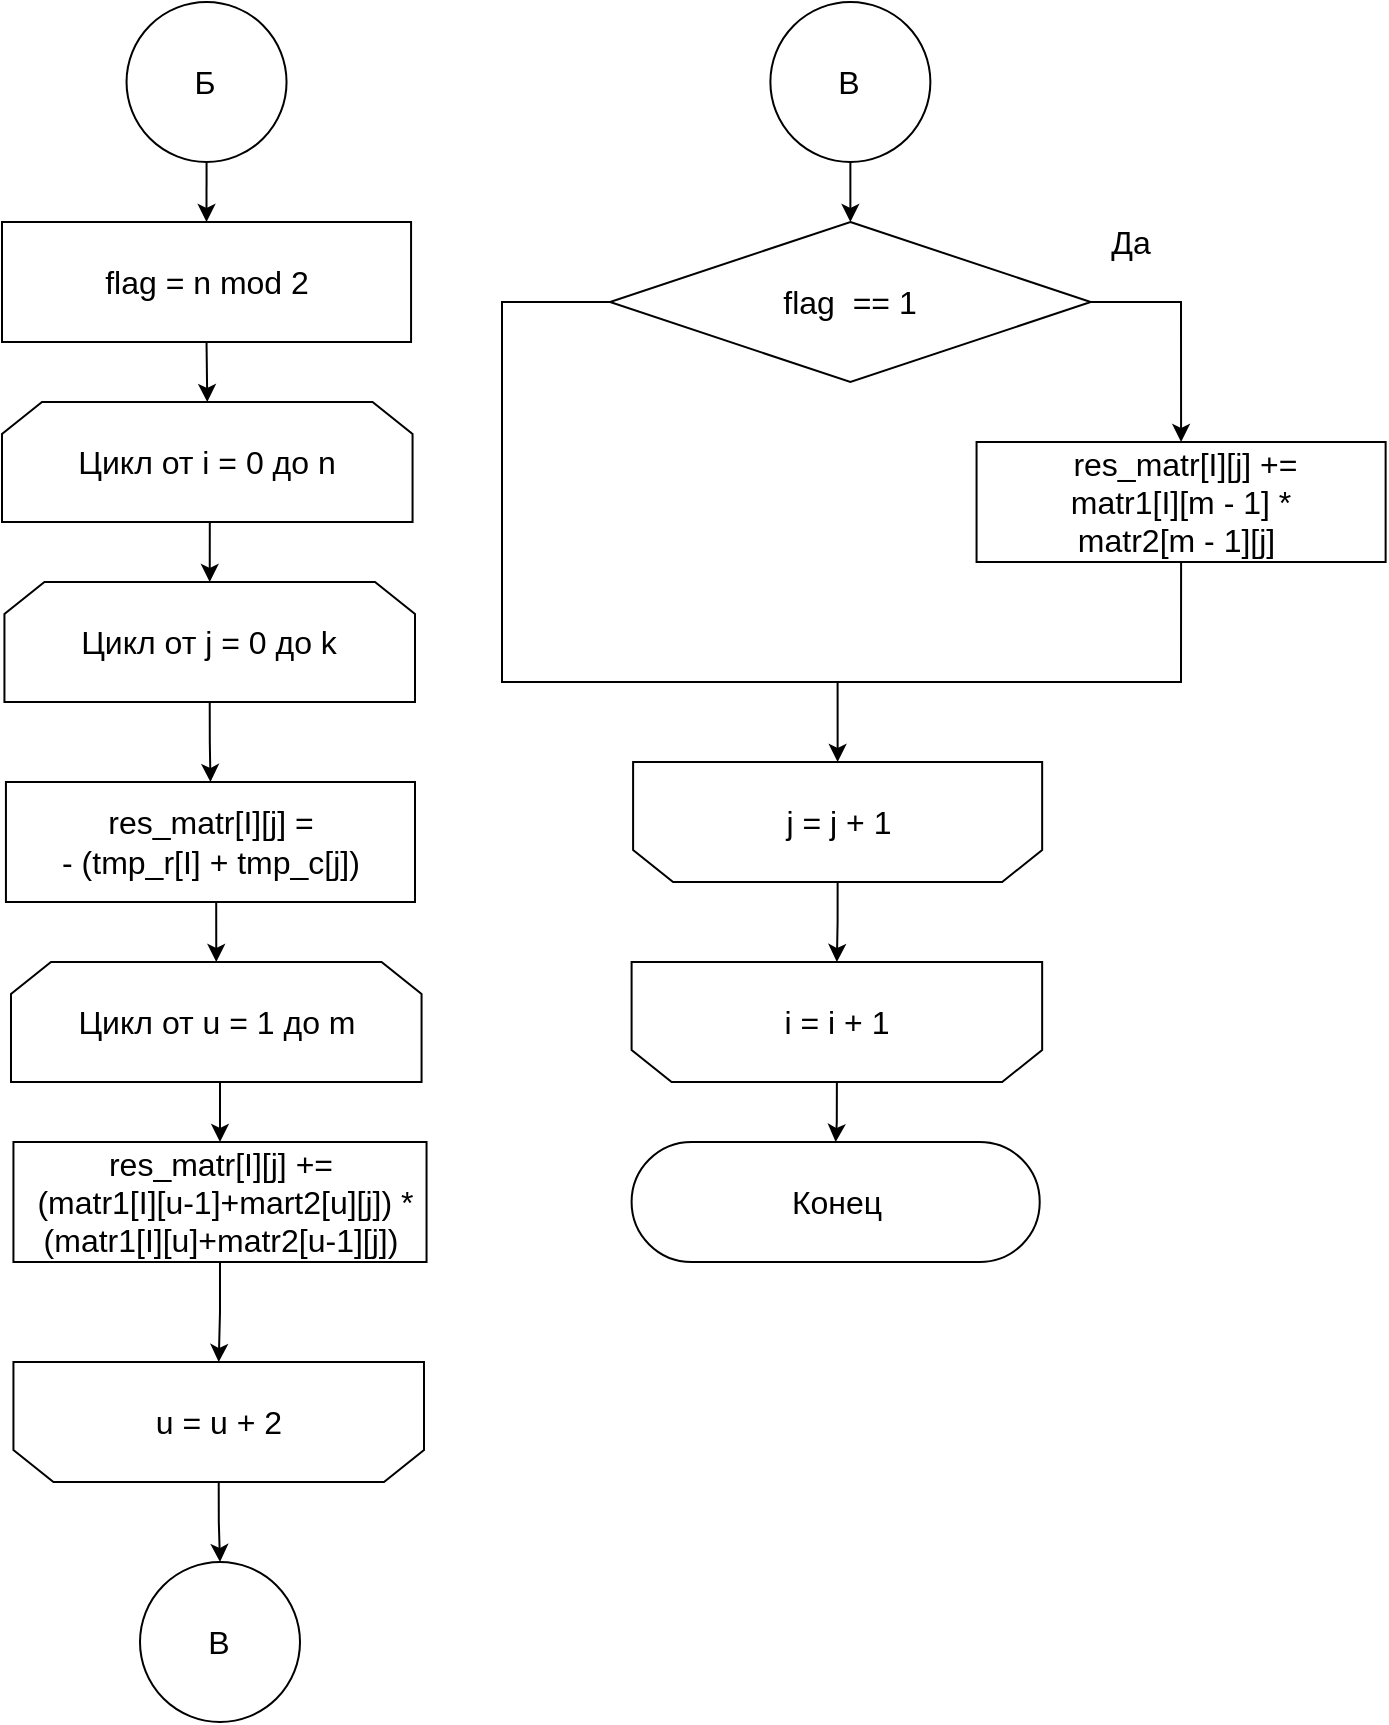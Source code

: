 <mxfile version="15.5.6" type="device"><diagram id="9p7ETeqKI2-HOKHrwE1w" name="Page-1"><mxGraphModel dx="1310" dy="2077" grid="1" gridSize="10" guides="1" tooltips="1" connect="1" arrows="1" fold="1" page="1" pageScale="1" pageWidth="827" pageHeight="1169" math="0" shadow="0"><root><mxCell id="0"/><mxCell id="1" parent="0"/><mxCell id="_2rogCYVnXBD42BFFkkh-27" style="edgeStyle=orthogonalEdgeStyle;rounded=0;orthogonalLoop=1;jettySize=auto;html=1;exitX=0.5;exitY=1;exitDx=0;exitDy=0;entryX=0.5;entryY=0;entryDx=0;entryDy=0;fontSize=16;" edge="1" parent="1" source="_2rogCYVnXBD42BFFkkh-1" target="_2rogCYVnXBD42BFFkkh-3"><mxGeometry relative="1" as="geometry"/></mxCell><mxCell id="_2rogCYVnXBD42BFFkkh-1" value="" style="ellipse;whiteSpace=wrap;html=1;aspect=fixed;" vertex="1" parent="1"><mxGeometry x="142.27" y="-1140" width="80" height="80" as="geometry"/></mxCell><mxCell id="_2rogCYVnXBD42BFFkkh-2" value="&lt;font size=&quot;3&quot;&gt;Б&lt;/font&gt;" style="text;html=1;align=center;verticalAlign=middle;resizable=0;points=[];autosize=1;strokeColor=none;fillColor=none;" vertex="1" parent="1"><mxGeometry x="166.05" y="-1110" width="30" height="20" as="geometry"/></mxCell><mxCell id="_2rogCYVnXBD42BFFkkh-28" style="edgeStyle=orthogonalEdgeStyle;rounded=0;orthogonalLoop=1;jettySize=auto;html=1;exitX=0.5;exitY=1;exitDx=0;exitDy=0;entryX=0.5;entryY=0;entryDx=0;entryDy=0;fontSize=16;" edge="1" parent="1" source="_2rogCYVnXBD42BFFkkh-3" target="_2rogCYVnXBD42BFFkkh-7"><mxGeometry relative="1" as="geometry"/></mxCell><mxCell id="_2rogCYVnXBD42BFFkkh-3" value="&lt;font&gt;&lt;font size=&quot;3&quot;&gt;flag = n mod 2&lt;/font&gt;&lt;br&gt;&lt;/font&gt;" style="rounded=0;whiteSpace=wrap;html=1;shadow=0;glass=0;sketch=0;strokeWidth=1;gradientColor=none;" vertex="1" parent="1"><mxGeometry x="80.0" y="-1030" width="204.53" height="60" as="geometry"/></mxCell><mxCell id="_2rogCYVnXBD42BFFkkh-41" style="edgeStyle=orthogonalEdgeStyle;rounded=0;orthogonalLoop=1;jettySize=auto;html=1;exitX=0.5;exitY=1;exitDx=0;exitDy=0;fontSize=16;endArrow=none;endFill=0;" edge="1" parent="1" source="_2rogCYVnXBD42BFFkkh-5"><mxGeometry relative="1" as="geometry"><mxPoint x="480" y="-800" as="targetPoint"/><Array as="points"><mxPoint x="670" y="-800"/><mxPoint x="500" y="-800"/></Array></mxGeometry></mxCell><mxCell id="_2rogCYVnXBD42BFFkkh-5" value="&lt;font&gt;&lt;font size=&quot;3&quot;&gt;&amp;nbsp;res_matr[I][j] += &lt;br&gt;matr1[I][m - 1] * &lt;br&gt;matr2[m - 1][j]&amp;nbsp;&lt;/font&gt;&lt;br&gt;&lt;/font&gt;" style="rounded=0;whiteSpace=wrap;html=1;shadow=0;glass=0;sketch=0;strokeWidth=1;gradientColor=none;" vertex="1" parent="1"><mxGeometry x="567.28" y="-920" width="204.53" height="60" as="geometry"/></mxCell><mxCell id="_2rogCYVnXBD42BFFkkh-29" style="edgeStyle=orthogonalEdgeStyle;rounded=0;orthogonalLoop=1;jettySize=auto;html=1;exitX=0.5;exitY=1;exitDx=0;exitDy=0;entryX=0.5;entryY=0;entryDx=0;entryDy=0;fontSize=16;" edge="1" parent="1" source="_2rogCYVnXBD42BFFkkh-7" target="_2rogCYVnXBD42BFFkkh-9"><mxGeometry relative="1" as="geometry"/></mxCell><mxCell id="_2rogCYVnXBD42BFFkkh-7" value="&lt;font style=&quot;font-size: 16px&quot;&gt;Цикл от i = 0 до n&lt;/font&gt;" style="shape=loopLimit;whiteSpace=wrap;html=1;strokeWidth=1;" vertex="1" parent="1"><mxGeometry x="80.0" y="-940" width="205.28" height="60" as="geometry"/></mxCell><mxCell id="_2rogCYVnXBD42BFFkkh-30" style="edgeStyle=orthogonalEdgeStyle;rounded=0;orthogonalLoop=1;jettySize=auto;html=1;exitX=0.5;exitY=1;exitDx=0;exitDy=0;entryX=0.5;entryY=0;entryDx=0;entryDy=0;fontSize=16;" edge="1" parent="1" source="_2rogCYVnXBD42BFFkkh-9" target="_2rogCYVnXBD42BFFkkh-20"><mxGeometry relative="1" as="geometry"/></mxCell><mxCell id="_2rogCYVnXBD42BFFkkh-9" value="&lt;font style=&quot;font-size: 16px&quot;&gt;Цикл от j = 0 до k&lt;br&gt;&lt;/font&gt;" style="shape=loopLimit;whiteSpace=wrap;html=1;strokeWidth=1;" vertex="1" parent="1"><mxGeometry x="81.22" y="-850" width="205.28" height="60" as="geometry"/></mxCell><mxCell id="_2rogCYVnXBD42BFFkkh-38" style="edgeStyle=orthogonalEdgeStyle;rounded=0;orthogonalLoop=1;jettySize=auto;html=1;exitX=0.5;exitY=0;exitDx=0;exitDy=0;entryX=0.5;entryY=1;entryDx=0;entryDy=0;fontSize=16;" edge="1" parent="1" source="_2rogCYVnXBD42BFFkkh-11" target="_2rogCYVnXBD42BFFkkh-13"><mxGeometry relative="1" as="geometry"/></mxCell><mxCell id="_2rogCYVnXBD42BFFkkh-11" value="&lt;font style=&quot;font-size: 16px&quot;&gt;j = j + 1&lt;br&gt;&lt;/font&gt;" style="shape=loopLimit;whiteSpace=wrap;html=1;strokeWidth=1;direction=west;" vertex="1" parent="1"><mxGeometry x="395.55" y="-760" width="204.53" height="60" as="geometry"/></mxCell><mxCell id="_2rogCYVnXBD42BFFkkh-39" style="edgeStyle=orthogonalEdgeStyle;rounded=0;orthogonalLoop=1;jettySize=auto;html=1;exitX=0.5;exitY=0;exitDx=0;exitDy=0;fontSize=16;" edge="1" parent="1" source="_2rogCYVnXBD42BFFkkh-13" target="_2rogCYVnXBD42BFFkkh-14"><mxGeometry relative="1" as="geometry"/></mxCell><mxCell id="_2rogCYVnXBD42BFFkkh-13" value="&lt;font style=&quot;font-size: 16px&quot;&gt;i = i + 1&lt;/font&gt;" style="shape=loopLimit;whiteSpace=wrap;html=1;strokeWidth=1;direction=west;" vertex="1" parent="1"><mxGeometry x="394.8" y="-660" width="205.28" height="60" as="geometry"/></mxCell><mxCell id="_2rogCYVnXBD42BFFkkh-14" value="&lt;font style=&quot;font-size: 16px&quot;&gt;Конец&lt;/font&gt;" style="html=1;dashed=0;whitespace=wrap;shape=mxgraph.dfd.start" vertex="1" parent="1"><mxGeometry x="394.8" y="-570" width="204.06" height="60" as="geometry"/></mxCell><mxCell id="_2rogCYVnXBD42BFFkkh-32" style="edgeStyle=orthogonalEdgeStyle;rounded=0;orthogonalLoop=1;jettySize=auto;html=1;exitX=0.5;exitY=1;exitDx=0;exitDy=0;entryX=0.5;entryY=0;entryDx=0;entryDy=0;fontSize=16;" edge="1" parent="1" source="_2rogCYVnXBD42BFFkkh-16" target="_2rogCYVnXBD42BFFkkh-21"><mxGeometry relative="1" as="geometry"/></mxCell><mxCell id="_2rogCYVnXBD42BFFkkh-16" value="&lt;font style=&quot;font-size: 16px&quot;&gt;Цикл от u = 1 до m&lt;br&gt;&lt;/font&gt;" style="shape=loopLimit;whiteSpace=wrap;html=1;strokeWidth=1;" vertex="1" parent="1"><mxGeometry x="84.5" y="-660" width="205.28" height="60" as="geometry"/></mxCell><mxCell id="_2rogCYVnXBD42BFFkkh-34" style="edgeStyle=orthogonalEdgeStyle;rounded=0;orthogonalLoop=1;jettySize=auto;html=1;exitX=0.5;exitY=0;exitDx=0;exitDy=0;entryX=0.5;entryY=0;entryDx=0;entryDy=0;fontSize=16;" edge="1" parent="1" source="_2rogCYVnXBD42BFFkkh-19" target="_2rogCYVnXBD42BFFkkh-22"><mxGeometry relative="1" as="geometry"/></mxCell><mxCell id="_2rogCYVnXBD42BFFkkh-19" value="&lt;font style=&quot;font-size: 16px&quot;&gt;u = u + 2&lt;/font&gt;" style="shape=loopLimit;whiteSpace=wrap;html=1;strokeWidth=1;direction=west;" vertex="1" parent="1"><mxGeometry x="85.72" y="-460" width="205.28" height="60" as="geometry"/></mxCell><mxCell id="_2rogCYVnXBD42BFFkkh-31" style="edgeStyle=orthogonalEdgeStyle;rounded=0;orthogonalLoop=1;jettySize=auto;html=1;exitX=0.5;exitY=1;exitDx=0;exitDy=0;entryX=0.5;entryY=0;entryDx=0;entryDy=0;fontSize=16;" edge="1" parent="1" source="_2rogCYVnXBD42BFFkkh-20" target="_2rogCYVnXBD42BFFkkh-16"><mxGeometry relative="1" as="geometry"/></mxCell><mxCell id="_2rogCYVnXBD42BFFkkh-20" value="&lt;font style=&quot;font-size: 16px&quot;&gt;&lt;font style=&quot;font-size: 16px&quot;&gt;&amp;nbsp;res_matr[I][j] =&amp;nbsp;&lt;br&gt;&lt;/font&gt;- (tmp_r[I] + tmp_c[j])&lt;br&gt;&lt;/font&gt;" style="rounded=0;whiteSpace=wrap;html=1;shadow=0;glass=0;sketch=0;strokeWidth=1;gradientColor=none;" vertex="1" parent="1"><mxGeometry x="81.97" y="-750" width="204.53" height="60" as="geometry"/></mxCell><mxCell id="_2rogCYVnXBD42BFFkkh-33" style="edgeStyle=orthogonalEdgeStyle;rounded=0;orthogonalLoop=1;jettySize=auto;html=1;exitX=0.5;exitY=1;exitDx=0;exitDy=0;entryX=0.5;entryY=1;entryDx=0;entryDy=0;fontSize=16;" edge="1" parent="1" source="_2rogCYVnXBD42BFFkkh-21" target="_2rogCYVnXBD42BFFkkh-19"><mxGeometry relative="1" as="geometry"/></mxCell><mxCell id="_2rogCYVnXBD42BFFkkh-21" value="&lt;font&gt;&lt;font size=&quot;3&quot;&gt;res_matr[I][j] +=&lt;br&gt;&amp;nbsp;(matr1[I][u-1]+mart2[u][j]) * (&lt;/font&gt;&lt;span style=&quot;font-size: medium&quot;&gt;matr1[I][u]+matr2[u-1][j]&lt;/span&gt;&lt;font size=&quot;3&quot;&gt;)&lt;/font&gt;&lt;br&gt;&lt;/font&gt;" style="rounded=0;whiteSpace=wrap;html=1;shadow=0;glass=0;sketch=0;strokeWidth=1;gradientColor=none;" vertex="1" parent="1"><mxGeometry x="85.72" y="-570" width="206.55" height="60" as="geometry"/></mxCell><mxCell id="_2rogCYVnXBD42BFFkkh-22" value="" style="ellipse;whiteSpace=wrap;html=1;aspect=fixed;" vertex="1" parent="1"><mxGeometry x="149" y="-360" width="80" height="80" as="geometry"/></mxCell><mxCell id="_2rogCYVnXBD42BFFkkh-23" value="&lt;font size=&quot;3&quot;&gt;В&lt;/font&gt;" style="text;html=1;align=center;verticalAlign=middle;resizable=0;points=[];autosize=1;strokeColor=none;fillColor=none;" vertex="1" parent="1"><mxGeometry x="172.78" y="-330" width="30" height="20" as="geometry"/></mxCell><mxCell id="_2rogCYVnXBD42BFFkkh-35" style="edgeStyle=orthogonalEdgeStyle;rounded=0;orthogonalLoop=1;jettySize=auto;html=1;exitX=0.5;exitY=1;exitDx=0;exitDy=0;entryX=0.5;entryY=0;entryDx=0;entryDy=0;entryPerimeter=0;fontSize=16;" edge="1" parent="1" source="_2rogCYVnXBD42BFFkkh-24" target="_2rogCYVnXBD42BFFkkh-26"><mxGeometry relative="1" as="geometry"/></mxCell><mxCell id="_2rogCYVnXBD42BFFkkh-24" value="" style="ellipse;whiteSpace=wrap;html=1;aspect=fixed;" vertex="1" parent="1"><mxGeometry x="464.19" y="-1140" width="80" height="80" as="geometry"/></mxCell><mxCell id="_2rogCYVnXBD42BFFkkh-25" value="&lt;font size=&quot;3&quot;&gt;В&lt;/font&gt;" style="text;html=1;align=center;verticalAlign=middle;resizable=0;points=[];autosize=1;strokeColor=none;fillColor=none;" vertex="1" parent="1"><mxGeometry x="487.97" y="-1110" width="30" height="20" as="geometry"/></mxCell><mxCell id="_2rogCYVnXBD42BFFkkh-36" style="edgeStyle=orthogonalEdgeStyle;rounded=0;orthogonalLoop=1;jettySize=auto;html=1;exitX=1;exitY=0.5;exitDx=0;exitDy=0;exitPerimeter=0;entryX=0.5;entryY=0;entryDx=0;entryDy=0;fontSize=16;" edge="1" parent="1" source="_2rogCYVnXBD42BFFkkh-26" target="_2rogCYVnXBD42BFFkkh-5"><mxGeometry relative="1" as="geometry"/></mxCell><mxCell id="_2rogCYVnXBD42BFFkkh-37" style="edgeStyle=orthogonalEdgeStyle;rounded=0;orthogonalLoop=1;jettySize=auto;html=1;exitX=0;exitY=0.5;exitDx=0;exitDy=0;exitPerimeter=0;entryX=0.5;entryY=1;entryDx=0;entryDy=0;fontSize=16;" edge="1" parent="1" source="_2rogCYVnXBD42BFFkkh-26" target="_2rogCYVnXBD42BFFkkh-11"><mxGeometry relative="1" as="geometry"><Array as="points"><mxPoint x="330" y="-990"/><mxPoint x="330" y="-800"/><mxPoint x="498" y="-800"/></Array></mxGeometry></mxCell><mxCell id="_2rogCYVnXBD42BFFkkh-26" value="&lt;font size=&quot;3&quot;&gt;flag&amp;nbsp;&amp;nbsp;== 1&lt;/font&gt;" style="strokeWidth=1;html=1;shape=mxgraph.flowchart.decision;whiteSpace=wrap;rounded=1;shadow=0;glass=0;sketch=0;gradientColor=none;" vertex="1" parent="1"><mxGeometry x="384.0" y="-1030" width="240.38" height="80" as="geometry"/></mxCell><mxCell id="_2rogCYVnXBD42BFFkkh-42" value="Да" style="text;html=1;align=center;verticalAlign=middle;resizable=0;points=[];autosize=1;strokeColor=none;fillColor=none;fontSize=16;" vertex="1" parent="1"><mxGeometry x="624.38" y="-1030" width="40" height="20" as="geometry"/></mxCell></root></mxGraphModel></diagram></mxfile>